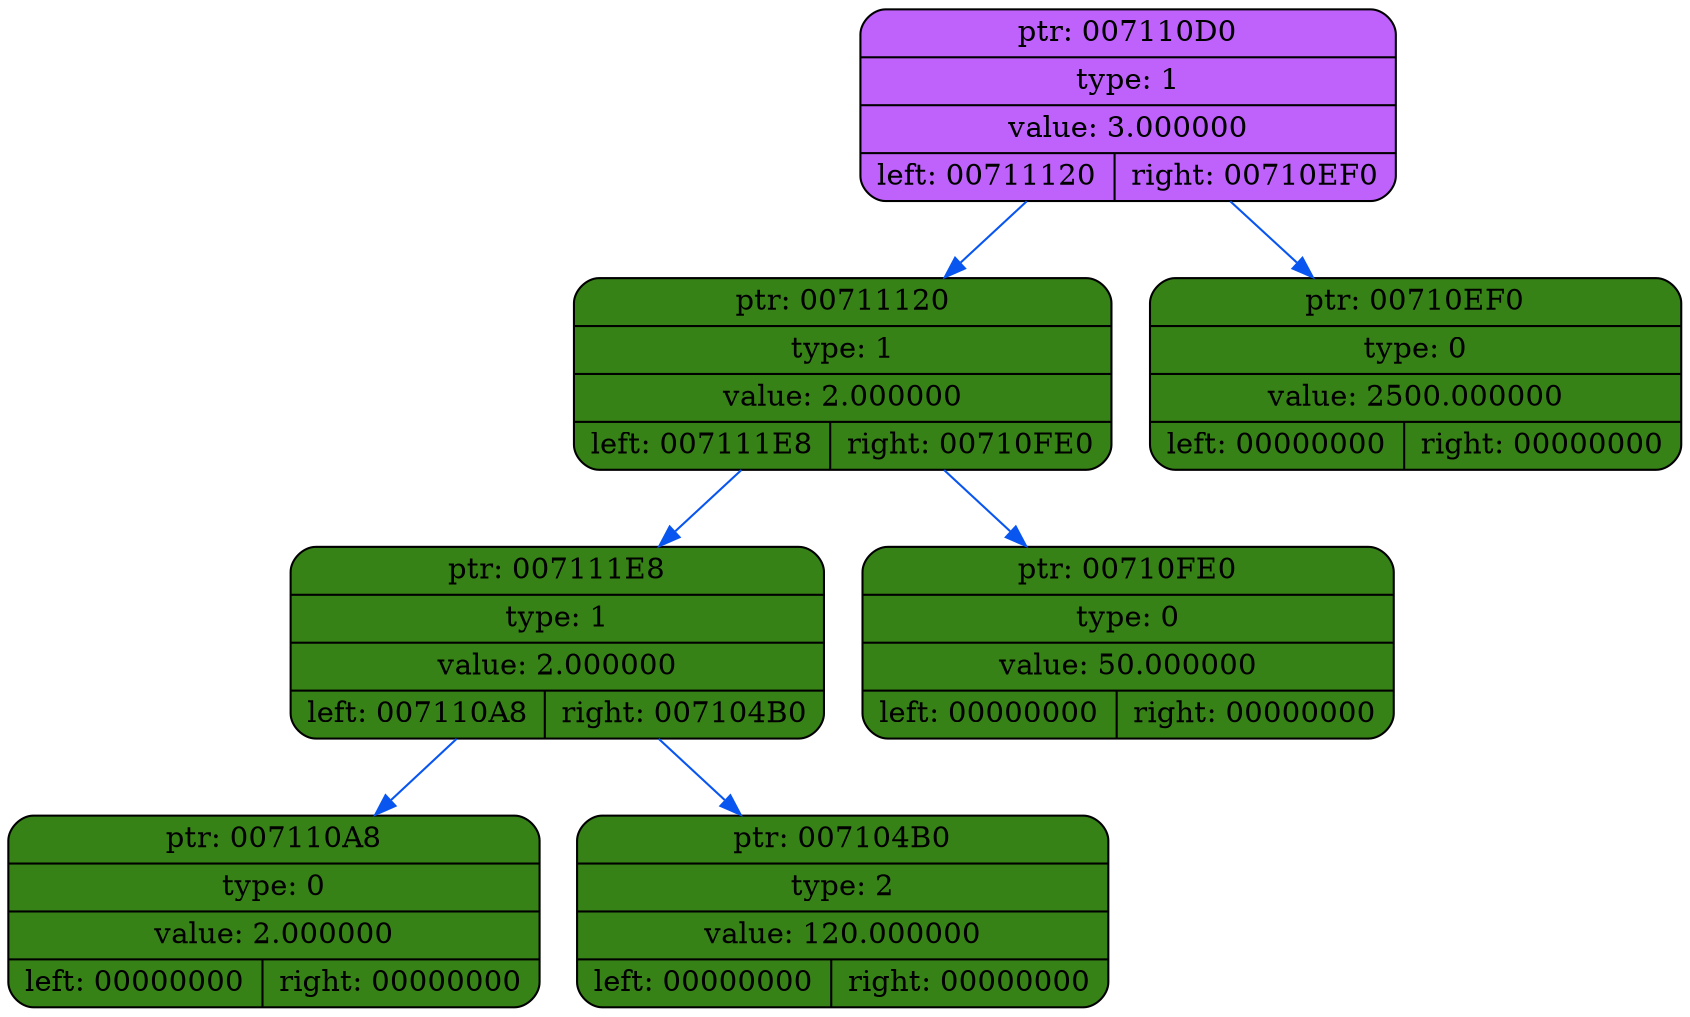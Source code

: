 digraph
{
    rankdir=TP

        node007110D0[shape=record,style="rounded,filled",fillcolor="#BF62FC",label="{ ptr: 007110D0 | type: 1 | value: 3.000000| { left: 00711120 | right: 00710EF0 }}"];
    node007110D0 -> node00711120[color="#0855F0"]
    node00711120[shape=record,style="rounded,filled",fillcolor="#378217",label="{ ptr: 00711120 | type: 1 | value: 2.000000| { left: 007111E8 | right: 00710FE0 }}"];
    node00711120 -> node007111E8[color="#0855F0"]
    node007111E8[shape=record,style="rounded,filled",fillcolor="#378217",label="{ ptr: 007111E8 | type: 1 | value: 2.000000| { left: 007110A8 | right: 007104B0 }}"];
    node007111E8 -> node007110A8[color="#0855F0"]
    node007110A8[shape=record,style="rounded,filled",fillcolor="#378217",label="{ ptr: 007110A8 | type: 0 | value: 2.000000| { left: 00000000 | right: 00000000 }}"];
    node007111E8 -> node007104B0[color="#0855F0"]
    node007104B0[shape=record,style="rounded,filled",fillcolor="#378217",label="{ ptr: 007104B0 | type: 2 | value: 120.000000| { left: 00000000 | right: 00000000 }}"];
    node00711120 -> node00710FE0[color="#0855F0"]
    node00710FE0[shape=record,style="rounded,filled",fillcolor="#378217",label="{ ptr: 00710FE0 | type: 0 | value: 50.000000| { left: 00000000 | right: 00000000 }}"];
    node007110D0 -> node00710EF0[color="#0855F0"]
    node00710EF0[shape=record,style="rounded,filled",fillcolor="#378217",label="{ ptr: 00710EF0 | type: 0 | value: 2500.000000| { left: 00000000 | right: 00000000 }}"];
}